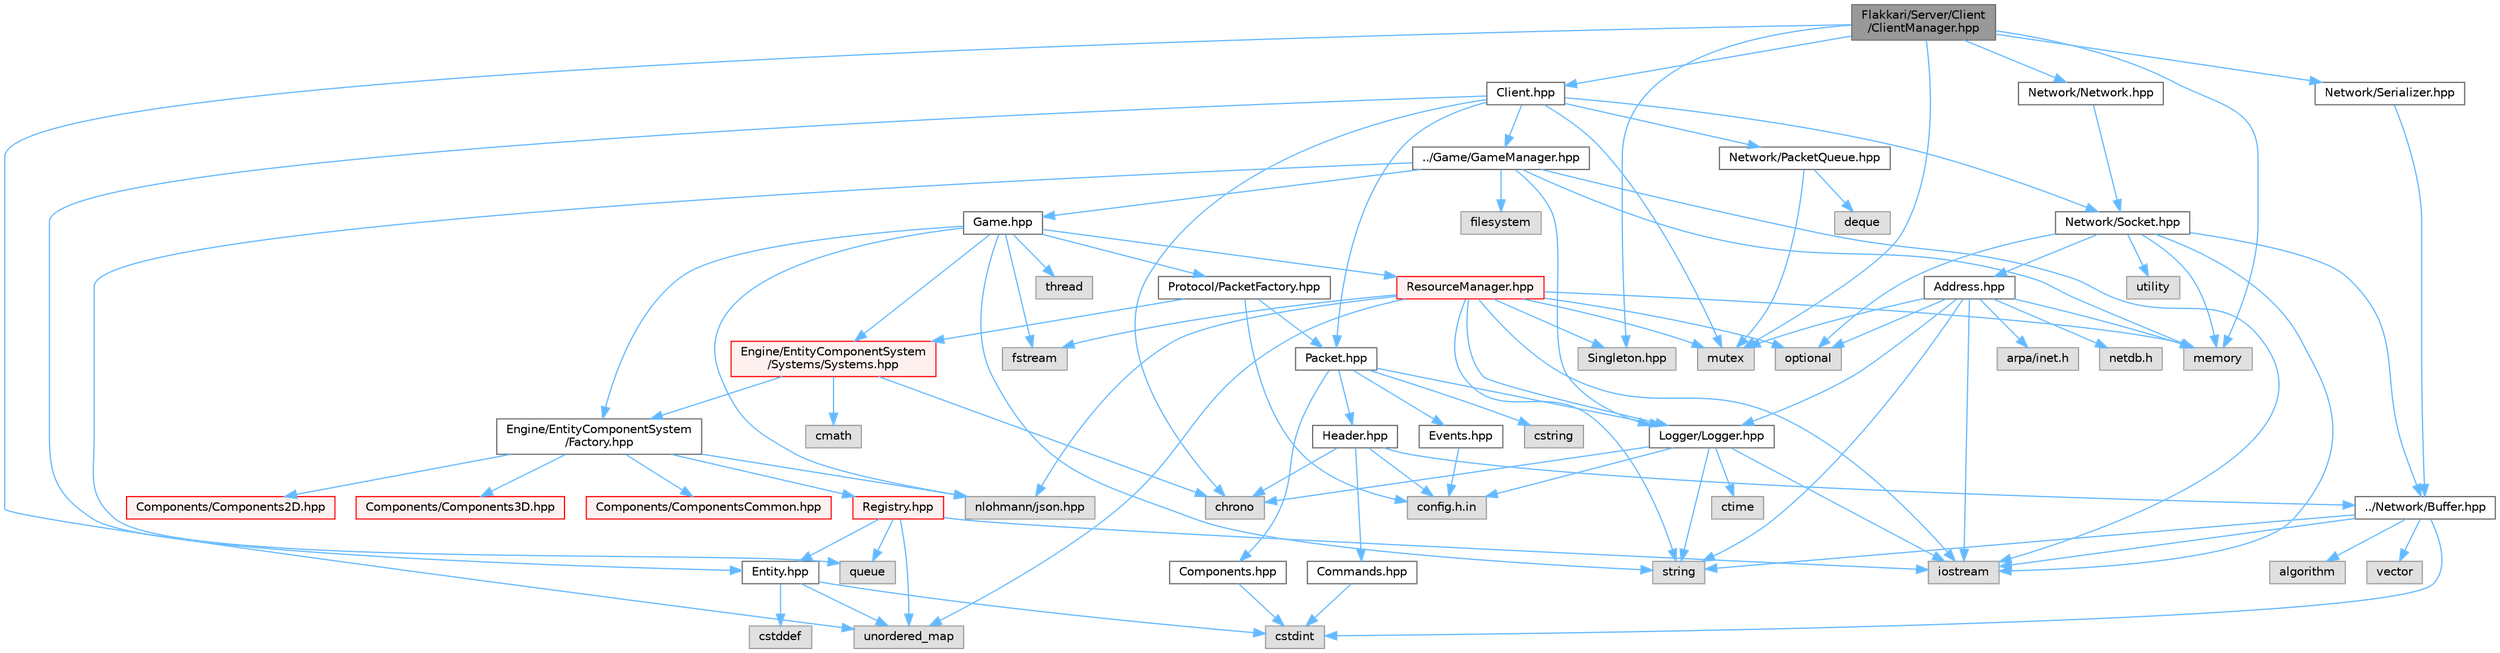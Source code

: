 digraph "Flakkari/Server/Client/ClientManager.hpp"
{
 // LATEX_PDF_SIZE
  bgcolor="transparent";
  edge [fontname=Helvetica,fontsize=10,labelfontname=Helvetica,labelfontsize=10];
  node [fontname=Helvetica,fontsize=10,shape=box,height=0.2,width=0.4];
  Node1 [id="Node000001",label="Flakkari/Server/Client\l/ClientManager.hpp",height=0.2,width=0.4,color="gray40", fillcolor="grey60", style="filled", fontcolor="black",tooltip=" "];
  Node1 -> Node2 [id="edge1_Node000001_Node000002",color="steelblue1",style="solid",tooltip=" "];
  Node2 [id="Node000002",label="Client.hpp",height=0.2,width=0.4,color="grey40", fillcolor="white", style="filled",URL="$d3/d8e/Client_8hpp.html",tooltip=" "];
  Node2 -> Node3 [id="edge2_Node000002_Node000003",color="steelblue1",style="solid",tooltip=" "];
  Node3 [id="Node000003",label="chrono",height=0.2,width=0.4,color="grey60", fillcolor="#E0E0E0", style="filled",tooltip=" "];
  Node2 -> Node4 [id="edge3_Node000002_Node000004",color="steelblue1",style="solid",tooltip=" "];
  Node4 [id="Node000004",label="mutex",height=0.2,width=0.4,color="grey60", fillcolor="#E0E0E0", style="filled",tooltip=" "];
  Node2 -> Node5 [id="edge4_Node000002_Node000005",color="steelblue1",style="solid",tooltip=" "];
  Node5 [id="Node000005",label="../Game/GameManager.hpp",height=0.2,width=0.4,color="grey40", fillcolor="white", style="filled",URL="$d6/d27/GameManager_8hpp.html",tooltip=" "];
  Node5 -> Node6 [id="edge5_Node000005_Node000006",color="steelblue1",style="solid",tooltip=" "];
  Node6 [id="Node000006",label="filesystem",height=0.2,width=0.4,color="grey60", fillcolor="#E0E0E0", style="filled",tooltip=" "];
  Node5 -> Node7 [id="edge6_Node000005_Node000007",color="steelblue1",style="solid",tooltip=" "];
  Node7 [id="Node000007",label="iostream",height=0.2,width=0.4,color="grey60", fillcolor="#E0E0E0", style="filled",tooltip=" "];
  Node5 -> Node8 [id="edge7_Node000005_Node000008",color="steelblue1",style="solid",tooltip=" "];
  Node8 [id="Node000008",label="memory",height=0.2,width=0.4,color="grey60", fillcolor="#E0E0E0", style="filled",tooltip=" "];
  Node5 -> Node9 [id="edge8_Node000005_Node000009",color="steelblue1",style="solid",tooltip=" "];
  Node9 [id="Node000009",label="queue",height=0.2,width=0.4,color="grey60", fillcolor="#E0E0E0", style="filled",tooltip=" "];
  Node5 -> Node10 [id="edge9_Node000005_Node000010",color="steelblue1",style="solid",tooltip=" "];
  Node10 [id="Node000010",label="Game.hpp",height=0.2,width=0.4,color="grey40", fillcolor="white", style="filled",URL="$d5/d4b/Game_8hpp.html",tooltip=" "];
  Node10 -> Node11 [id="edge10_Node000010_Node000011",color="steelblue1",style="solid",tooltip=" "];
  Node11 [id="Node000011",label="fstream",height=0.2,width=0.4,color="grey60", fillcolor="#E0E0E0", style="filled",tooltip=" "];
  Node10 -> Node12 [id="edge11_Node000010_Node000012",color="steelblue1",style="solid",tooltip=" "];
  Node12 [id="Node000012",label="nlohmann/json.hpp",height=0.2,width=0.4,color="grey60", fillcolor="#E0E0E0", style="filled",tooltip=" "];
  Node10 -> Node13 [id="edge12_Node000010_Node000013",color="steelblue1",style="solid",tooltip=" "];
  Node13 [id="Node000013",label="string",height=0.2,width=0.4,color="grey60", fillcolor="#E0E0E0", style="filled",tooltip=" "];
  Node10 -> Node14 [id="edge13_Node000010_Node000014",color="steelblue1",style="solid",tooltip=" "];
  Node14 [id="Node000014",label="thread",height=0.2,width=0.4,color="grey60", fillcolor="#E0E0E0", style="filled",tooltip=" "];
  Node10 -> Node15 [id="edge14_Node000010_Node000015",color="steelblue1",style="solid",tooltip=" "];
  Node15 [id="Node000015",label="Engine/EntityComponentSystem\l/Factory.hpp",height=0.2,width=0.4,color="grey40", fillcolor="white", style="filled",URL="$d5/d03/Factory_8hpp.html",tooltip=" "];
  Node15 -> Node12 [id="edge15_Node000015_Node000012",color="steelblue1",style="solid",tooltip=" "];
  Node15 -> Node16 [id="edge16_Node000015_Node000016",color="steelblue1",style="solid",tooltip=" "];
  Node16 [id="Node000016",label="Registry.hpp",height=0.2,width=0.4,color="red", fillcolor="#FFF0F0", style="filled",URL="$db/dd1/Registry_8hpp.html",tooltip=" "];
  Node16 -> Node17 [id="edge17_Node000016_Node000017",color="steelblue1",style="solid",tooltip=" "];
  Node17 [id="Node000017",label="Entity.hpp",height=0.2,width=0.4,color="grey40", fillcolor="white", style="filled",URL="$de/da6/Entity_8hpp.html",tooltip=" "];
  Node17 -> Node18 [id="edge18_Node000017_Node000018",color="steelblue1",style="solid",tooltip=" "];
  Node18 [id="Node000018",label="cstddef",height=0.2,width=0.4,color="grey60", fillcolor="#E0E0E0", style="filled",tooltip=" "];
  Node17 -> Node19 [id="edge19_Node000017_Node000019",color="steelblue1",style="solid",tooltip=" "];
  Node19 [id="Node000019",label="cstdint",height=0.2,width=0.4,color="grey60", fillcolor="#E0E0E0", style="filled",tooltip=" "];
  Node17 -> Node20 [id="edge20_Node000017_Node000020",color="steelblue1",style="solid",tooltip=" "];
  Node20 [id="Node000020",label="unordered_map",height=0.2,width=0.4,color="grey60", fillcolor="#E0E0E0", style="filled",tooltip=" "];
  Node16 -> Node7 [id="edge21_Node000016_Node000007",color="steelblue1",style="solid",tooltip=" "];
  Node16 -> Node9 [id="edge22_Node000016_Node000009",color="steelblue1",style="solid",tooltip=" "];
  Node16 -> Node20 [id="edge23_Node000016_Node000020",color="steelblue1",style="solid",tooltip=" "];
  Node15 -> Node31 [id="edge24_Node000015_Node000031",color="steelblue1",style="solid",tooltip=" "];
  Node31 [id="Node000031",label="Components/Components2D.hpp",height=0.2,width=0.4,color="red", fillcolor="#FFF0F0", style="filled",URL="$d0/d43/Components2D_8hpp.html",tooltip=" "];
  Node15 -> Node40 [id="edge25_Node000015_Node000040",color="steelblue1",style="solid",tooltip=" "];
  Node40 [id="Node000040",label="Components/Components3D.hpp",height=0.2,width=0.4,color="red", fillcolor="#FFF0F0", style="filled",URL="$df/d72/Components3D_8hpp.html",tooltip=" "];
  Node15 -> Node47 [id="edge26_Node000015_Node000047",color="steelblue1",style="solid",tooltip=" "];
  Node47 [id="Node000047",label="Components/ComponentsCommon.hpp",height=0.2,width=0.4,color="red", fillcolor="#FFF0F0", style="filled",URL="$d1/d37/ComponentsCommon_8hpp.html",tooltip=" "];
  Node10 -> Node62 [id="edge27_Node000010_Node000062",color="steelblue1",style="solid",tooltip=" "];
  Node62 [id="Node000062",label="Engine/EntityComponentSystem\l/Systems/Systems.hpp",height=0.2,width=0.4,color="red", fillcolor="#FFF0F0", style="filled",URL="$d8/d3d/Systems_8hpp.html",tooltip=" "];
  Node62 -> Node15 [id="edge28_Node000062_Node000015",color="steelblue1",style="solid",tooltip=" "];
  Node62 -> Node3 [id="edge29_Node000062_Node000003",color="steelblue1",style="solid",tooltip=" "];
  Node62 -> Node34 [id="edge30_Node000062_Node000034",color="steelblue1",style="solid",tooltip=" "];
  Node34 [id="Node000034",label="cmath",height=0.2,width=0.4,color="grey60", fillcolor="#E0E0E0", style="filled",tooltip=" "];
  Node10 -> Node64 [id="edge31_Node000010_Node000064",color="steelblue1",style="solid",tooltip=" "];
  Node64 [id="Node000064",label="Protocol/PacketFactory.hpp",height=0.2,width=0.4,color="grey40", fillcolor="white", style="filled",URL="$d7/d61/PacketFactory_8hpp.html",tooltip=" "];
  Node64 -> Node35 [id="edge32_Node000064_Node000035",color="steelblue1",style="solid",tooltip=" "];
  Node35 [id="Node000035",label="config.h.in",height=0.2,width=0.4,color="grey60", fillcolor="#E0E0E0", style="filled",tooltip=" "];
  Node64 -> Node62 [id="edge33_Node000064_Node000062",color="steelblue1",style="solid",tooltip=" "];
  Node64 -> Node65 [id="edge34_Node000064_Node000065",color="steelblue1",style="solid",tooltip=" "];
  Node65 [id="Node000065",label="Packet.hpp",height=0.2,width=0.4,color="grey40", fillcolor="white", style="filled",URL="$db/d1b/Packet_8hpp.html",tooltip=" "];
  Node65 -> Node66 [id="edge35_Node000065_Node000066",color="steelblue1",style="solid",tooltip=" "];
  Node66 [id="Node000066",label="Components.hpp",height=0.2,width=0.4,color="grey40", fillcolor="white", style="filled",URL="$d1/d3b/Components_8hpp.html",tooltip=" "];
  Node66 -> Node19 [id="edge36_Node000066_Node000019",color="steelblue1",style="solid",tooltip=" "];
  Node65 -> Node67 [id="edge37_Node000065_Node000067",color="steelblue1",style="solid",tooltip=" "];
  Node67 [id="Node000067",label="Events.hpp",height=0.2,width=0.4,color="grey40", fillcolor="white", style="filled",URL="$d0/d4e/Events_8hpp.html",tooltip=" "];
  Node67 -> Node35 [id="edge38_Node000067_Node000035",color="steelblue1",style="solid",tooltip=" "];
  Node65 -> Node68 [id="edge39_Node000065_Node000068",color="steelblue1",style="solid",tooltip=" "];
  Node68 [id="Node000068",label="Header.hpp",height=0.2,width=0.4,color="grey40", fillcolor="white", style="filled",URL="$d4/d64/Header_8hpp.html",tooltip=" "];
  Node68 -> Node35 [id="edge40_Node000068_Node000035",color="steelblue1",style="solid",tooltip=" "];
  Node68 -> Node69 [id="edge41_Node000068_Node000069",color="steelblue1",style="solid",tooltip=" "];
  Node69 [id="Node000069",label="../Network/Buffer.hpp",height=0.2,width=0.4,color="grey40", fillcolor="white", style="filled",URL="$d8/d36/Buffer_8hpp.html",tooltip=" "];
  Node69 -> Node22 [id="edge42_Node000069_Node000022",color="steelblue1",style="solid",tooltip=" "];
  Node22 [id="Node000022",label="algorithm",height=0.2,width=0.4,color="grey60", fillcolor="#E0E0E0", style="filled",tooltip=" "];
  Node69 -> Node19 [id="edge43_Node000069_Node000019",color="steelblue1",style="solid",tooltip=" "];
  Node69 -> Node7 [id="edge44_Node000069_Node000007",color="steelblue1",style="solid",tooltip=" "];
  Node69 -> Node13 [id="edge45_Node000069_Node000013",color="steelblue1",style="solid",tooltip=" "];
  Node69 -> Node25 [id="edge46_Node000069_Node000025",color="steelblue1",style="solid",tooltip=" "];
  Node25 [id="Node000025",label="vector",height=0.2,width=0.4,color="grey60", fillcolor="#E0E0E0", style="filled",tooltip=" "];
  Node68 -> Node70 [id="edge47_Node000068_Node000070",color="steelblue1",style="solid",tooltip=" "];
  Node70 [id="Node000070",label="Commands.hpp",height=0.2,width=0.4,color="grey40", fillcolor="white", style="filled",URL="$dc/d4b/Commands_8hpp.html",tooltip=" "];
  Node70 -> Node19 [id="edge48_Node000070_Node000019",color="steelblue1",style="solid",tooltip=" "];
  Node68 -> Node3 [id="edge49_Node000068_Node000003",color="steelblue1",style="solid",tooltip=" "];
  Node65 -> Node71 [id="edge50_Node000065_Node000071",color="steelblue1",style="solid",tooltip=" "];
  Node71 [id="Node000071",label="Logger/Logger.hpp",height=0.2,width=0.4,color="grey40", fillcolor="white", style="filled",URL="$d9/d11/Logger_8hpp.html",tooltip=" "];
  Node71 -> Node35 [id="edge51_Node000071_Node000035",color="steelblue1",style="solid",tooltip=" "];
  Node71 -> Node3 [id="edge52_Node000071_Node000003",color="steelblue1",style="solid",tooltip=" "];
  Node71 -> Node72 [id="edge53_Node000071_Node000072",color="steelblue1",style="solid",tooltip=" "];
  Node72 [id="Node000072",label="ctime",height=0.2,width=0.4,color="grey60", fillcolor="#E0E0E0", style="filled",tooltip=" "];
  Node71 -> Node7 [id="edge54_Node000071_Node000007",color="steelblue1",style="solid",tooltip=" "];
  Node71 -> Node13 [id="edge55_Node000071_Node000013",color="steelblue1",style="solid",tooltip=" "];
  Node65 -> Node53 [id="edge56_Node000065_Node000053",color="steelblue1",style="solid",tooltip=" "];
  Node53 [id="Node000053",label="cstring",height=0.2,width=0.4,color="grey60", fillcolor="#E0E0E0", style="filled",tooltip=" "];
  Node10 -> Node73 [id="edge57_Node000010_Node000073",color="steelblue1",style="solid",tooltip=" "];
  Node73 [id="Node000073",label="ResourceManager.hpp",height=0.2,width=0.4,color="red", fillcolor="#FFF0F0", style="filled",URL="$db/d16/ResourceManager_8hpp.html",tooltip=" "];
  Node73 -> Node74 [id="edge58_Node000073_Node000074",color="steelblue1",style="solid",tooltip=" "];
  Node74 [id="Node000074",label="Singleton.hpp",height=0.2,width=0.4,color="grey60", fillcolor="#E0E0E0", style="filled",tooltip=" "];
  Node73 -> Node11 [id="edge59_Node000073_Node000011",color="steelblue1",style="solid",tooltip=" "];
  Node73 -> Node7 [id="edge60_Node000073_Node000007",color="steelblue1",style="solid",tooltip=" "];
  Node73 -> Node8 [id="edge61_Node000073_Node000008",color="steelblue1",style="solid",tooltip=" "];
  Node73 -> Node4 [id="edge62_Node000073_Node000004",color="steelblue1",style="solid",tooltip=" "];
  Node73 -> Node12 [id="edge63_Node000073_Node000012",color="steelblue1",style="solid",tooltip=" "];
  Node73 -> Node23 [id="edge64_Node000073_Node000023",color="steelblue1",style="solid",tooltip=" "];
  Node23 [id="Node000023",label="optional",height=0.2,width=0.4,color="grey60", fillcolor="#E0E0E0", style="filled",tooltip=" "];
  Node73 -> Node13 [id="edge65_Node000073_Node000013",color="steelblue1",style="solid",tooltip=" "];
  Node73 -> Node20 [id="edge66_Node000073_Node000020",color="steelblue1",style="solid",tooltip=" "];
  Node73 -> Node71 [id="edge67_Node000073_Node000071",color="steelblue1",style="solid",tooltip=" "];
  Node5 -> Node71 [id="edge68_Node000005_Node000071",color="steelblue1",style="solid",tooltip=" "];
  Node2 -> Node17 [id="edge69_Node000002_Node000017",color="steelblue1",style="solid",tooltip=" "];
  Node2 -> Node76 [id="edge70_Node000002_Node000076",color="steelblue1",style="solid",tooltip=" "];
  Node76 [id="Node000076",label="Network/PacketQueue.hpp",height=0.2,width=0.4,color="grey40", fillcolor="white", style="filled",URL="$d3/dd3/PacketQueue_8hpp.html",tooltip=" "];
  Node76 -> Node77 [id="edge71_Node000076_Node000077",color="steelblue1",style="solid",tooltip=" "];
  Node77 [id="Node000077",label="deque",height=0.2,width=0.4,color="grey60", fillcolor="#E0E0E0", style="filled",tooltip=" "];
  Node76 -> Node4 [id="edge72_Node000076_Node000004",color="steelblue1",style="solid",tooltip=" "];
  Node2 -> Node78 [id="edge73_Node000002_Node000078",color="steelblue1",style="solid",tooltip=" "];
  Node78 [id="Node000078",label="Network/Socket.hpp",height=0.2,width=0.4,color="grey40", fillcolor="white", style="filled",URL="$dd/df5/Socket_8hpp.html",tooltip=" "];
  Node78 -> Node79 [id="edge74_Node000078_Node000079",color="steelblue1",style="solid",tooltip=" "];
  Node79 [id="Node000079",label="Address.hpp",height=0.2,width=0.4,color="grey40", fillcolor="white", style="filled",URL="$d4/d47/Address_8hpp.html",tooltip=" "];
  Node79 -> Node80 [id="edge75_Node000079_Node000080",color="steelblue1",style="solid",tooltip=" "];
  Node80 [id="Node000080",label="arpa/inet.h",height=0.2,width=0.4,color="grey60", fillcolor="#E0E0E0", style="filled",tooltip=" "];
  Node79 -> Node81 [id="edge76_Node000079_Node000081",color="steelblue1",style="solid",tooltip=" "];
  Node81 [id="Node000081",label="netdb.h",height=0.2,width=0.4,color="grey60", fillcolor="#E0E0E0", style="filled",tooltip=" "];
  Node79 -> Node7 [id="edge77_Node000079_Node000007",color="steelblue1",style="solid",tooltip=" "];
  Node79 -> Node8 [id="edge78_Node000079_Node000008",color="steelblue1",style="solid",tooltip=" "];
  Node79 -> Node4 [id="edge79_Node000079_Node000004",color="steelblue1",style="solid",tooltip=" "];
  Node79 -> Node23 [id="edge80_Node000079_Node000023",color="steelblue1",style="solid",tooltip=" "];
  Node79 -> Node13 [id="edge81_Node000079_Node000013",color="steelblue1",style="solid",tooltip=" "];
  Node79 -> Node71 [id="edge82_Node000079_Node000071",color="steelblue1",style="solid",tooltip=" "];
  Node78 -> Node69 [id="edge83_Node000078_Node000069",color="steelblue1",style="solid",tooltip=" "];
  Node78 -> Node7 [id="edge84_Node000078_Node000007",color="steelblue1",style="solid",tooltip=" "];
  Node78 -> Node8 [id="edge85_Node000078_Node000008",color="steelblue1",style="solid",tooltip=" "];
  Node78 -> Node23 [id="edge86_Node000078_Node000023",color="steelblue1",style="solid",tooltip=" "];
  Node78 -> Node82 [id="edge87_Node000078_Node000082",color="steelblue1",style="solid",tooltip=" "];
  Node82 [id="Node000082",label="utility",height=0.2,width=0.4,color="grey60", fillcolor="#E0E0E0", style="filled",tooltip=" "];
  Node2 -> Node65 [id="edge88_Node000002_Node000065",color="steelblue1",style="solid",tooltip=" "];
  Node1 -> Node83 [id="edge89_Node000001_Node000083",color="steelblue1",style="solid",tooltip=" "];
  Node83 [id="Node000083",label="Network/Network.hpp",height=0.2,width=0.4,color="grey40", fillcolor="white", style="filled",URL="$da/d02/Network_8hpp.html",tooltip=" "];
  Node83 -> Node78 [id="edge90_Node000083_Node000078",color="steelblue1",style="solid",tooltip=" "];
  Node1 -> Node84 [id="edge91_Node000001_Node000084",color="steelblue1",style="solid",tooltip=" "];
  Node84 [id="Node000084",label="Network/Serializer.hpp",height=0.2,width=0.4,color="grey40", fillcolor="white", style="filled",URL="$d5/dcc/Serializer_8hpp.html",tooltip=" "];
  Node84 -> Node69 [id="edge92_Node000084_Node000069",color="steelblue1",style="solid",tooltip=" "];
  Node1 -> Node74 [id="edge93_Node000001_Node000074",color="steelblue1",style="solid",tooltip=" "];
  Node1 -> Node8 [id="edge94_Node000001_Node000008",color="steelblue1",style="solid",tooltip=" "];
  Node1 -> Node4 [id="edge95_Node000001_Node000004",color="steelblue1",style="solid",tooltip=" "];
  Node1 -> Node20 [id="edge96_Node000001_Node000020",color="steelblue1",style="solid",tooltip=" "];
}
